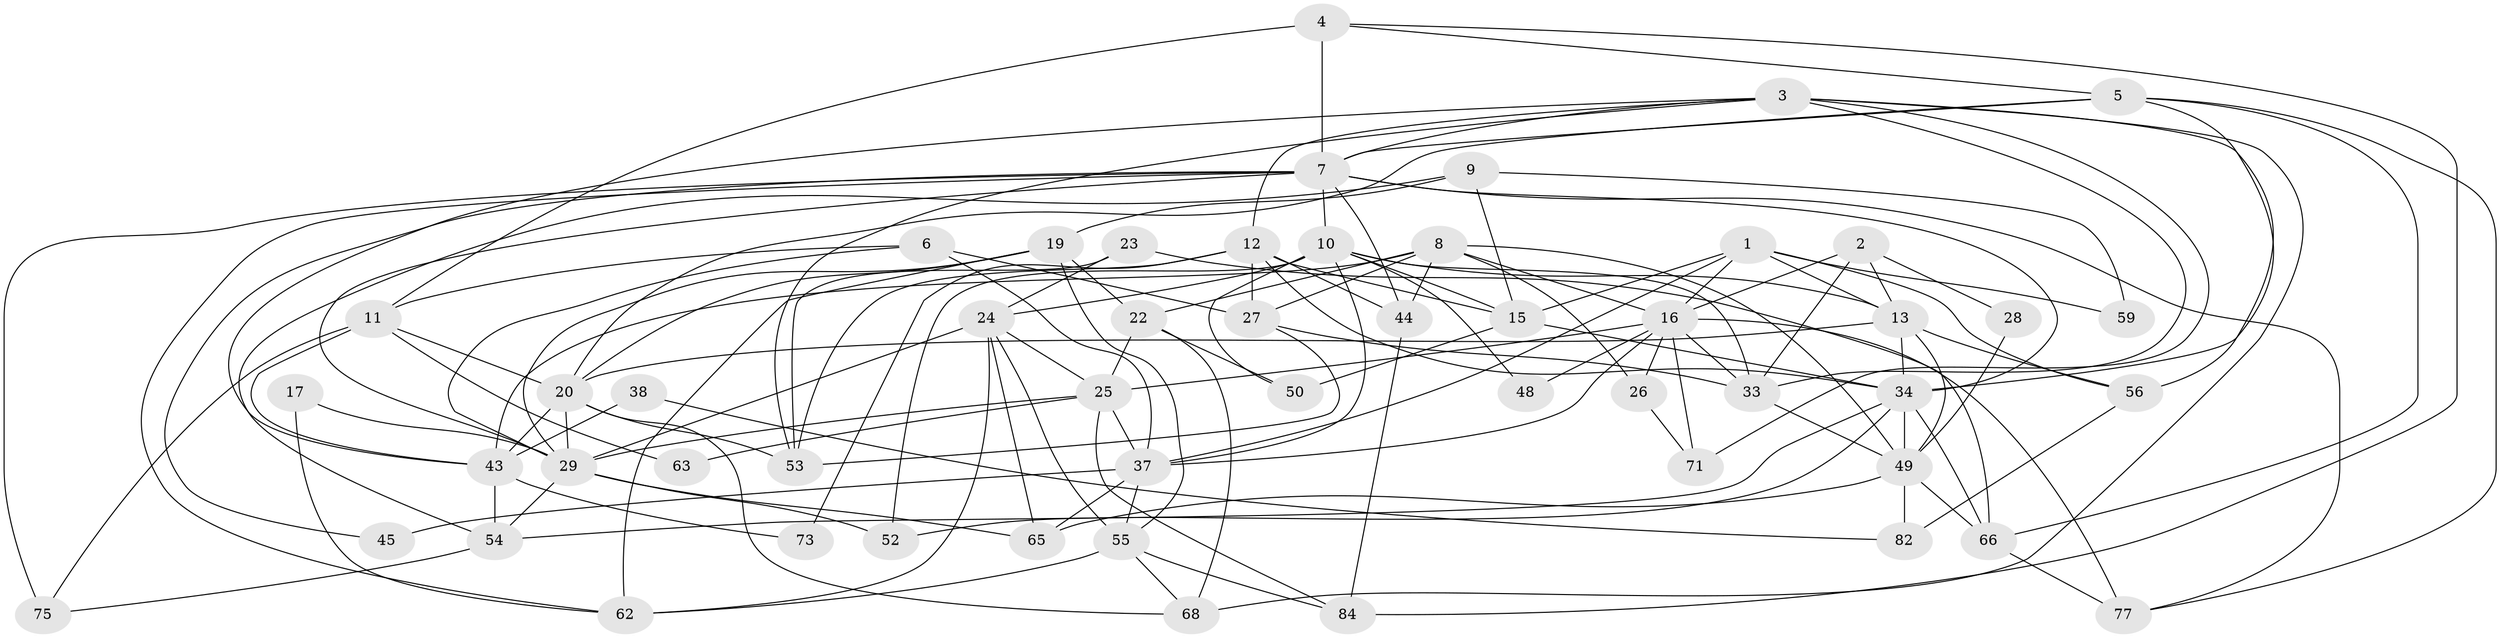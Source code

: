 // Generated by graph-tools (version 1.1) at 2025/24/03/03/25 07:24:01]
// undirected, 53 vertices, 136 edges
graph export_dot {
graph [start="1"]
  node [color=gray90,style=filled];
  1 [super="+41"];
  2 [super="+47"];
  3 [super="+39"];
  4;
  5 [super="+57"];
  6 [super="+21"];
  7 [super="+32"];
  8 [super="+30"];
  9 [super="+14"];
  10 [super="+67"];
  11 [super="+18"];
  12 [super="+31"];
  13 [super="+61"];
  15 [super="+81"];
  16 [super="+46"];
  17;
  19 [super="+74"];
  20 [super="+83"];
  22 [super="+76"];
  23 [super="+78"];
  24 [super="+36"];
  25 [super="+35"];
  26 [super="+79"];
  27 [super="+40"];
  28;
  29 [super="+72"];
  33 [super="+42"];
  34 [super="+58"];
  37 [super="+89"];
  38;
  43 [super="+51"];
  44;
  45;
  48;
  49 [super="+80"];
  50;
  52;
  53 [super="+88"];
  54 [super="+64"];
  55 [super="+60"];
  56 [super="+69"];
  59;
  62 [super="+86"];
  63;
  65;
  66 [super="+70"];
  68;
  71;
  73;
  75;
  77 [super="+85"];
  82;
  84 [super="+87"];
  1 -- 37;
  1 -- 13;
  1 -- 59;
  1 -- 15;
  1 -- 16;
  1 -- 56;
  2 -- 33;
  2 -- 16;
  2 -- 28;
  2 -- 13;
  3 -- 68;
  3 -- 7;
  3 -- 56;
  3 -- 71;
  3 -- 33;
  3 -- 43;
  3 -- 12;
  3 -- 53;
  4 -- 7 [weight=2];
  4 -- 11;
  4 -- 84;
  4 -- 5;
  5 -- 7;
  5 -- 66;
  5 -- 34;
  5 -- 20;
  5 -- 77;
  6 -- 11;
  6 -- 27;
  6 -- 29;
  6 -- 37;
  7 -- 10;
  7 -- 44;
  7 -- 34;
  7 -- 45;
  7 -- 75;
  7 -- 29;
  7 -- 62;
  7 -- 77;
  8 -- 44;
  8 -- 43;
  8 -- 16;
  8 -- 49;
  8 -- 22;
  8 -- 27;
  8 -- 26;
  9 -- 54;
  9 -- 15;
  9 -- 59;
  9 -- 19;
  10 -- 33;
  10 -- 50;
  10 -- 48;
  10 -- 52;
  10 -- 37;
  10 -- 24;
  10 -- 13;
  10 -- 15;
  11 -- 63;
  11 -- 75;
  11 -- 43;
  11 -- 20;
  12 -- 44;
  12 -- 53;
  12 -- 73;
  12 -- 27;
  12 -- 15;
  12 -- 34;
  13 -- 49;
  13 -- 56 [weight=2];
  13 -- 20;
  13 -- 34;
  15 -- 50;
  15 -- 34;
  16 -- 33;
  16 -- 48;
  16 -- 71;
  16 -- 77 [weight=2];
  16 -- 37;
  16 -- 26;
  16 -- 25;
  17 -- 62;
  17 -- 29;
  19 -- 55 [weight=2];
  19 -- 22;
  19 -- 20;
  19 -- 29;
  19 -- 62;
  20 -- 53;
  20 -- 68;
  20 -- 43;
  20 -- 29;
  22 -- 50;
  22 -- 68;
  22 -- 25;
  23 -- 66;
  23 -- 24;
  23 -- 53;
  24 -- 65;
  24 -- 25;
  24 -- 29 [weight=2];
  24 -- 55;
  24 -- 62;
  25 -- 63;
  25 -- 29;
  25 -- 84;
  25 -- 37;
  26 -- 71;
  27 -- 33;
  27 -- 53;
  28 -- 49;
  29 -- 52;
  29 -- 65;
  29 -- 54;
  33 -- 49;
  34 -- 52;
  34 -- 54;
  34 -- 49;
  34 -- 66;
  37 -- 45;
  37 -- 65;
  37 -- 55;
  38 -- 82;
  38 -- 43;
  43 -- 73;
  43 -- 54;
  44 -- 84;
  49 -- 66;
  49 -- 82;
  49 -- 65;
  54 -- 75;
  55 -- 62;
  55 -- 68;
  55 -- 84;
  56 -- 82;
  66 -- 77;
}
